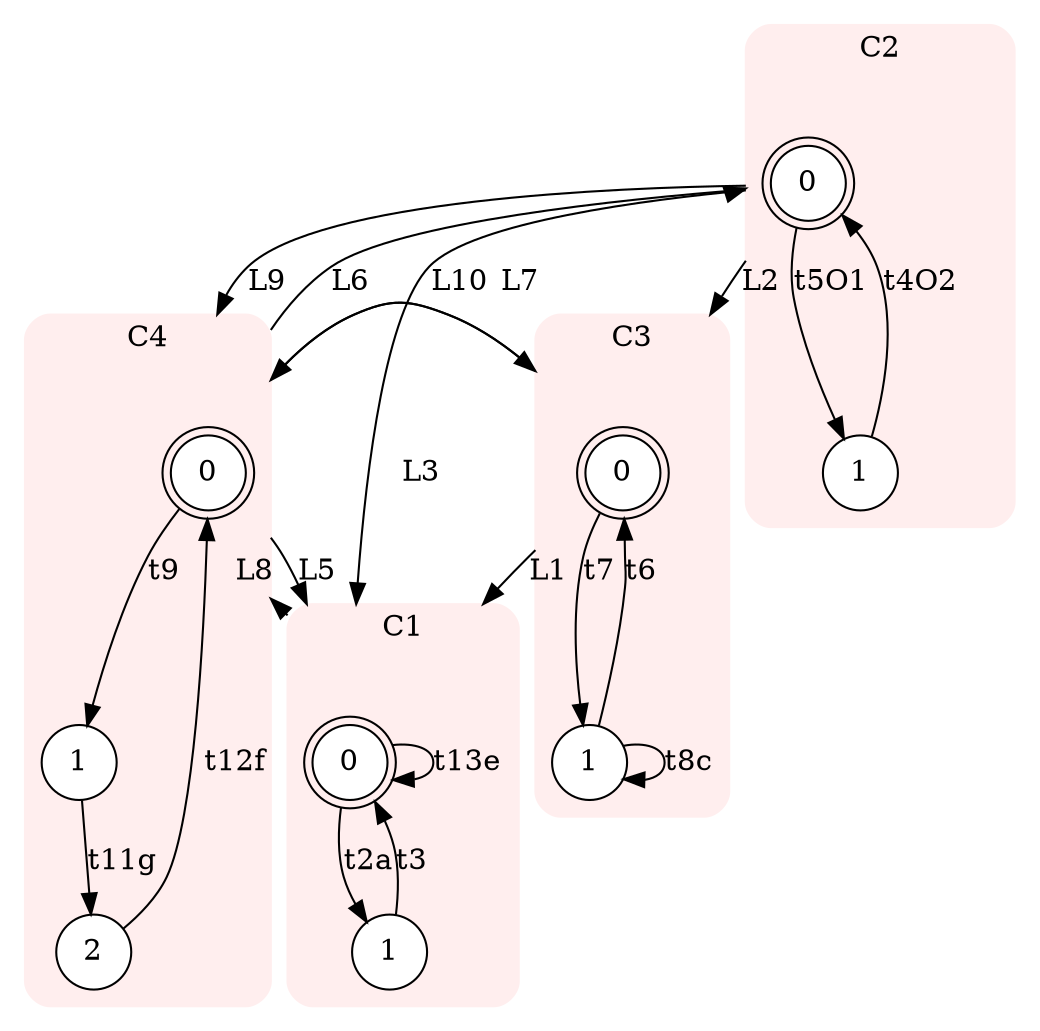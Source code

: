 digraph "input/ic" {
node [style=filled fillcolor=white] compound=true
subgraph cluster0 {
style="rounded,filled" label="C1" color="#FFEEEE"node [shape=doublecircle]; C0s0 [label=0];
node [shape=circle];
C0s1 [label=1]; 
C0s0 -> C0s1 [label="t2a"];
C0s1 -> C0s0 [label="t3"];
C0s0 -> C0s0 [label="t13e"];
}
subgraph cluster1 {
style="rounded,filled" label="C2" color="#FFEEEE"node [shape=doublecircle]; C1s0 [label=0];
node [shape=circle];
C1s1 [label=1]; 
C1s1 -> C1s0 [label="t4O2"];
C1s0 -> C1s1 [label="t5O1"];
}
subgraph cluster2 {
style="rounded,filled" label="C3" color="#FFEEEE"node [shape=doublecircle]; C2s0 [label=0];
node [shape=circle];
C2s1 [label=1]; 
C2s1 -> C2s0 [label="t6"];
C2s0 -> C2s1 [label="t7"];
C2s1 -> C2s1 [label="t8c"];
}
subgraph cluster3 {
style="rounded,filled" label="C4" color="#FFEEEE"node [shape=doublecircle]; C3s0 [label=0];
node [shape=circle];
C3s1 [label=1]; C3s2 [label=2]; 
C3s0 -> C3s1 [label="t9"];
C3s1 -> C3s2 [label="t11g"];
C3s2 -> C3s0 [label="t12f"];
}
C2s0 -> C0s0 [ltail=cluster2 lhead=cluster0 label="L1"];
C1s0 -> C2s0 [ltail=cluster1 lhead=cluster2 label="L2"];
C1s0 -> C0s0 [ltail=cluster1 lhead=cluster0 label="L3"];
C3s0 -> C0s0 [ltail=cluster3 lhead=cluster0 label="L5"];
C3s0 -> C1s0 [ltail=cluster3 lhead=cluster1 label="L6"];
C3s0 -> C2s0 [ltail=cluster3 lhead=cluster2 label="L7"];
C0s0 -> C3s0 [ltail=cluster0 lhead=cluster3 label="L8"];
C1s0 -> C3s0 [ltail=cluster1 lhead=cluster3 label="L9"];
C2s0 -> C3s0 [ltail=cluster2 lhead=cluster3 label="L10"];
}
